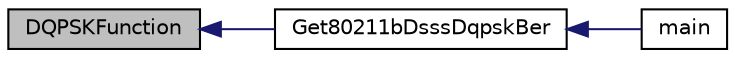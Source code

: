 digraph "DQPSKFunction"
{
  edge [fontname="Helvetica",fontsize="10",labelfontname="Helvetica",labelfontsize="10"];
  node [fontname="Helvetica",fontsize="10",shape=record];
  rankdir="LR";
  Node1 [label="DQPSKFunction",height=0.2,width=0.4,color="black", fillcolor="grey75", style="filled", fontcolor="black"];
  Node1 -> Node2 [dir="back",color="midnightblue",fontsize="10",style="solid"];
  Node2 [label="Get80211bDsssDqpskBer",height=0.2,width=0.4,color="black", fillcolor="white", style="filled",URL="$d7/dd1/80211b_8c.html#aefe7dc679b20db124f08c7c5d4c0d208"];
  Node2 -> Node3 [dir="back",color="midnightblue",fontsize="10",style="solid"];
  Node3 [label="main",height=0.2,width=0.4,color="black", fillcolor="white", style="filled",URL="$d7/dd1/80211b_8c.html#a0ddf1224851353fc92bfbff6f499fa97"];
}
